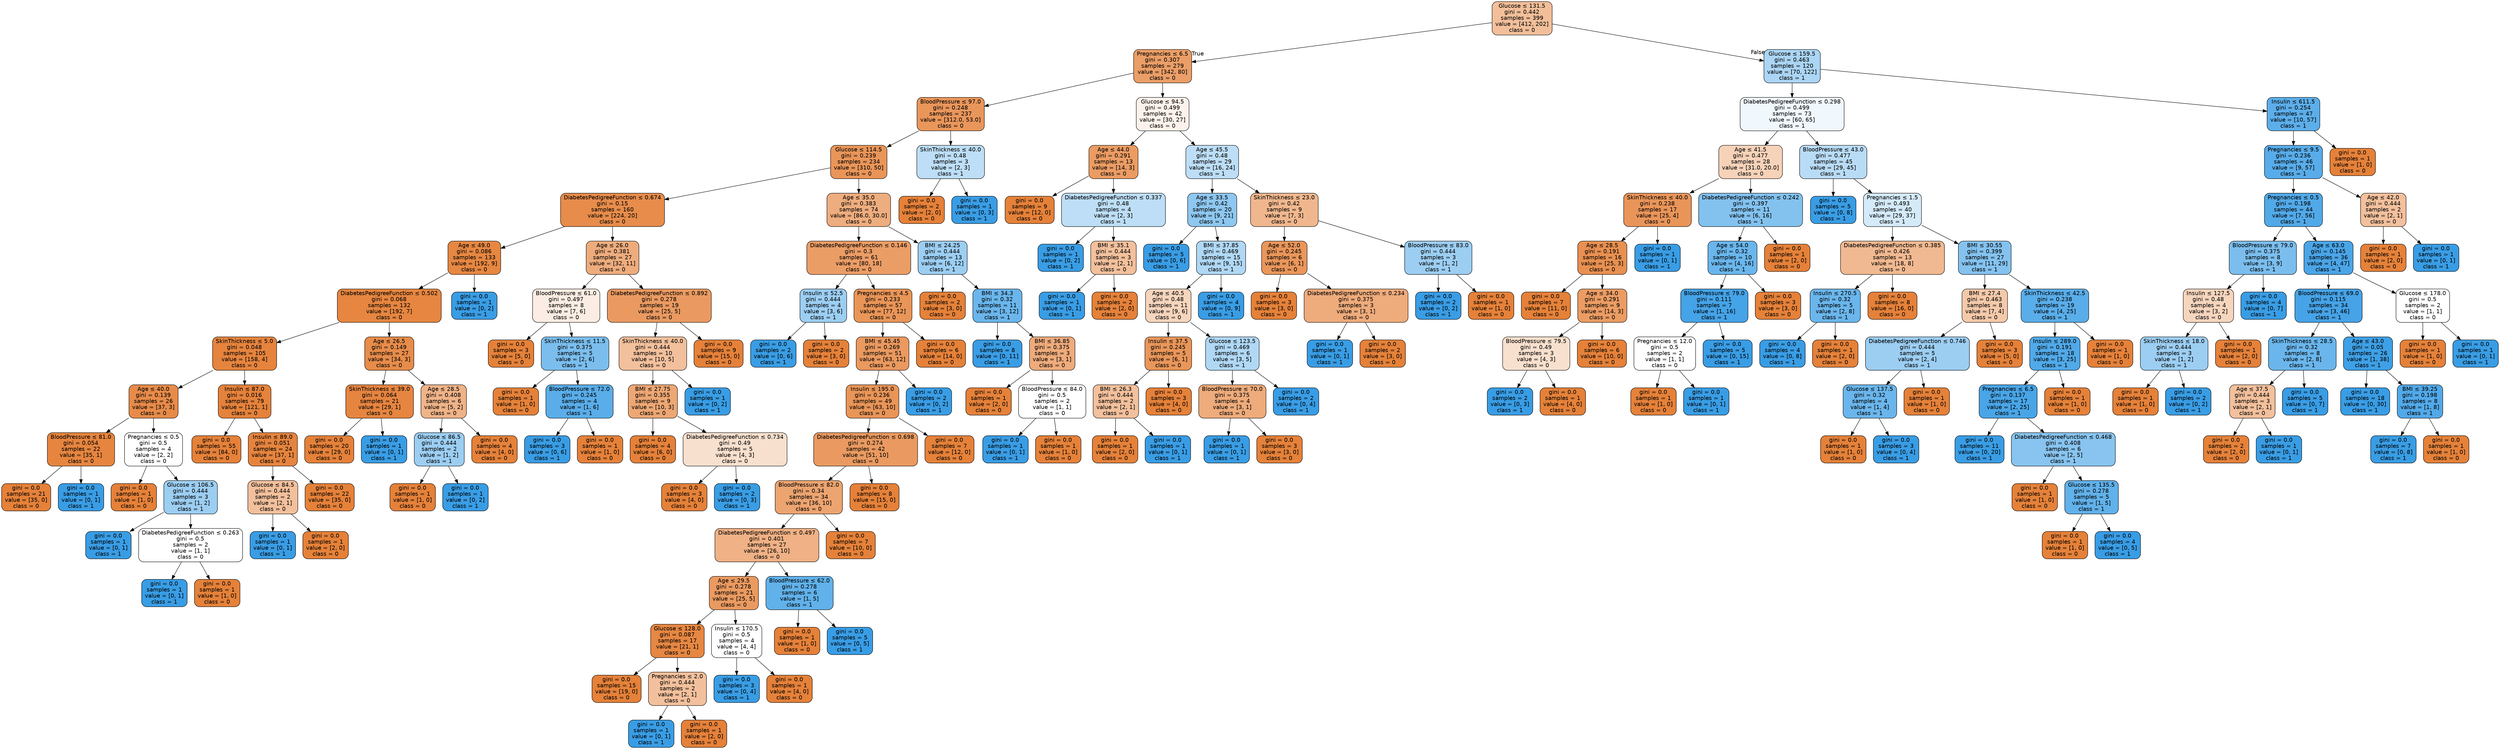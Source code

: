 digraph Tree {
node [shape=box, style="filled, rounded", color="black", fontname="helvetica"] ;
edge [fontname="helvetica"] ;
0 [label=<Glucose &le; 131.5<br/>gini = 0.442<br/>samples = 399<br/>value = [412, 202]<br/>class = 0>, fillcolor="#f2bf9a"] ;
1 [label=<Pregnancies &le; 6.5<br/>gini = 0.307<br/>samples = 279<br/>value = [342, 80]<br/>class = 0>, fillcolor="#eb9e67"] ;
0 -> 1 [labeldistance=2.5, labelangle=45, headlabel="True"] ;
2 [label=<BloodPressure &le; 97.0<br/>gini = 0.248<br/>samples = 237<br/>value = [312.0, 53.0]<br/>class = 0>, fillcolor="#e9965b"] ;
1 -> 2 ;
3 [label=<Glucose &le; 114.5<br/>gini = 0.239<br/>samples = 234<br/>value = [310, 50]<br/>class = 0>, fillcolor="#e99559"] ;
2 -> 3 ;
4 [label=<DiabetesPedigreeFunction &le; 0.674<br/>gini = 0.15<br/>samples = 160<br/>value = [224, 20]<br/>class = 0>, fillcolor="#e78c4b"] ;
3 -> 4 ;
5 [label=<Age &le; 49.0<br/>gini = 0.086<br/>samples = 133<br/>value = [192, 9]<br/>class = 0>, fillcolor="#e68742"] ;
4 -> 5 ;
6 [label=<DiabetesPedigreeFunction &le; 0.502<br/>gini = 0.068<br/>samples = 132<br/>value = [192, 7]<br/>class = 0>, fillcolor="#e68640"] ;
5 -> 6 ;
7 [label=<SkinThickness &le; 5.0<br/>gini = 0.048<br/>samples = 105<br/>value = [158, 4]<br/>class = 0>, fillcolor="#e6843e"] ;
6 -> 7 ;
8 [label=<Age &le; 40.0<br/>gini = 0.139<br/>samples = 26<br/>value = [37, 3]<br/>class = 0>, fillcolor="#e78b49"] ;
7 -> 8 ;
9 [label=<BloodPressure &le; 81.0<br/>gini = 0.054<br/>samples = 22<br/>value = [35, 1]<br/>class = 0>, fillcolor="#e6853f"] ;
8 -> 9 ;
10 [label=<gini = 0.0<br/>samples = 21<br/>value = [35, 0]<br/>class = 0>, fillcolor="#e58139"] ;
9 -> 10 ;
11 [label=<gini = 0.0<br/>samples = 1<br/>value = [0, 1]<br/>class = 1>, fillcolor="#399de5"] ;
9 -> 11 ;
12 [label=<Pregnancies &le; 0.5<br/>gini = 0.5<br/>samples = 4<br/>value = [2, 2]<br/>class = 0>, fillcolor="#ffffff"] ;
8 -> 12 ;
13 [label=<gini = 0.0<br/>samples = 1<br/>value = [1, 0]<br/>class = 0>, fillcolor="#e58139"] ;
12 -> 13 ;
14 [label=<Glucose &le; 106.5<br/>gini = 0.444<br/>samples = 3<br/>value = [1, 2]<br/>class = 1>, fillcolor="#9ccef2"] ;
12 -> 14 ;
15 [label=<gini = 0.0<br/>samples = 1<br/>value = [0, 1]<br/>class = 1>, fillcolor="#399de5"] ;
14 -> 15 ;
16 [label=<DiabetesPedigreeFunction &le; 0.263<br/>gini = 0.5<br/>samples = 2<br/>value = [1, 1]<br/>class = 0>, fillcolor="#ffffff"] ;
14 -> 16 ;
17 [label=<gini = 0.0<br/>samples = 1<br/>value = [0, 1]<br/>class = 1>, fillcolor="#399de5"] ;
16 -> 17 ;
18 [label=<gini = 0.0<br/>samples = 1<br/>value = [1, 0]<br/>class = 0>, fillcolor="#e58139"] ;
16 -> 18 ;
19 [label=<Insulin &le; 87.0<br/>gini = 0.016<br/>samples = 79<br/>value = [121, 1]<br/>class = 0>, fillcolor="#e5823b"] ;
7 -> 19 ;
20 [label=<gini = 0.0<br/>samples = 55<br/>value = [84, 0]<br/>class = 0>, fillcolor="#e58139"] ;
19 -> 20 ;
21 [label=<Insulin &le; 89.0<br/>gini = 0.051<br/>samples = 24<br/>value = [37, 1]<br/>class = 0>, fillcolor="#e6843e"] ;
19 -> 21 ;
22 [label=<Glucose &le; 84.5<br/>gini = 0.444<br/>samples = 2<br/>value = [2, 1]<br/>class = 0>, fillcolor="#f2c09c"] ;
21 -> 22 ;
23 [label=<gini = 0.0<br/>samples = 1<br/>value = [0, 1]<br/>class = 1>, fillcolor="#399de5"] ;
22 -> 23 ;
24 [label=<gini = 0.0<br/>samples = 1<br/>value = [2, 0]<br/>class = 0>, fillcolor="#e58139"] ;
22 -> 24 ;
25 [label=<gini = 0.0<br/>samples = 22<br/>value = [35, 0]<br/>class = 0>, fillcolor="#e58139"] ;
21 -> 25 ;
26 [label=<Age &le; 26.5<br/>gini = 0.149<br/>samples = 27<br/>value = [34, 3]<br/>class = 0>, fillcolor="#e78c4a"] ;
6 -> 26 ;
27 [label=<SkinThickness &le; 39.0<br/>gini = 0.064<br/>samples = 21<br/>value = [29, 1]<br/>class = 0>, fillcolor="#e68540"] ;
26 -> 27 ;
28 [label=<gini = 0.0<br/>samples = 20<br/>value = [29, 0]<br/>class = 0>, fillcolor="#e58139"] ;
27 -> 28 ;
29 [label=<gini = 0.0<br/>samples = 1<br/>value = [0, 1]<br/>class = 1>, fillcolor="#399de5"] ;
27 -> 29 ;
30 [label=<Age &le; 28.5<br/>gini = 0.408<br/>samples = 6<br/>value = [5, 2]<br/>class = 0>, fillcolor="#efb388"] ;
26 -> 30 ;
31 [label=<Glucose &le; 86.5<br/>gini = 0.444<br/>samples = 2<br/>value = [1, 2]<br/>class = 1>, fillcolor="#9ccef2"] ;
30 -> 31 ;
32 [label=<gini = 0.0<br/>samples = 1<br/>value = [1, 0]<br/>class = 0>, fillcolor="#e58139"] ;
31 -> 32 ;
33 [label=<gini = 0.0<br/>samples = 1<br/>value = [0, 2]<br/>class = 1>, fillcolor="#399de5"] ;
31 -> 33 ;
34 [label=<gini = 0.0<br/>samples = 4<br/>value = [4, 0]<br/>class = 0>, fillcolor="#e58139"] ;
30 -> 34 ;
35 [label=<gini = 0.0<br/>samples = 1<br/>value = [0, 2]<br/>class = 1>, fillcolor="#399de5"] ;
5 -> 35 ;
36 [label=<Age &le; 26.0<br/>gini = 0.381<br/>samples = 27<br/>value = [32, 11]<br/>class = 0>, fillcolor="#eeac7d"] ;
4 -> 36 ;
37 [label=<BloodPressure &le; 61.0<br/>gini = 0.497<br/>samples = 8<br/>value = [7, 6]<br/>class = 0>, fillcolor="#fbede3"] ;
36 -> 37 ;
38 [label=<gini = 0.0<br/>samples = 3<br/>value = [5, 0]<br/>class = 0>, fillcolor="#e58139"] ;
37 -> 38 ;
39 [label=<SkinThickness &le; 11.5<br/>gini = 0.375<br/>samples = 5<br/>value = [2, 6]<br/>class = 1>, fillcolor="#7bbeee"] ;
37 -> 39 ;
40 [label=<gini = 0.0<br/>samples = 1<br/>value = [1, 0]<br/>class = 0>, fillcolor="#e58139"] ;
39 -> 40 ;
41 [label=<BloodPressure &le; 72.0<br/>gini = 0.245<br/>samples = 4<br/>value = [1, 6]<br/>class = 1>, fillcolor="#5aade9"] ;
39 -> 41 ;
42 [label=<gini = 0.0<br/>samples = 3<br/>value = [0, 6]<br/>class = 1>, fillcolor="#399de5"] ;
41 -> 42 ;
43 [label=<gini = 0.0<br/>samples = 1<br/>value = [1, 0]<br/>class = 0>, fillcolor="#e58139"] ;
41 -> 43 ;
44 [label=<DiabetesPedigreeFunction &le; 0.892<br/>gini = 0.278<br/>samples = 19<br/>value = [25, 5]<br/>class = 0>, fillcolor="#ea9a61"] ;
36 -> 44 ;
45 [label=<SkinThickness &le; 40.0<br/>gini = 0.444<br/>samples = 10<br/>value = [10, 5]<br/>class = 0>, fillcolor="#f2c09c"] ;
44 -> 45 ;
46 [label=<BMI &le; 27.75<br/>gini = 0.355<br/>samples = 9<br/>value = [10, 3]<br/>class = 0>, fillcolor="#eda774"] ;
45 -> 46 ;
47 [label=<gini = 0.0<br/>samples = 4<br/>value = [6, 0]<br/>class = 0>, fillcolor="#e58139"] ;
46 -> 47 ;
48 [label=<DiabetesPedigreeFunction &le; 0.734<br/>gini = 0.49<br/>samples = 5<br/>value = [4, 3]<br/>class = 0>, fillcolor="#f8e0ce"] ;
46 -> 48 ;
49 [label=<gini = 0.0<br/>samples = 3<br/>value = [4, 0]<br/>class = 0>, fillcolor="#e58139"] ;
48 -> 49 ;
50 [label=<gini = 0.0<br/>samples = 2<br/>value = [0, 3]<br/>class = 1>, fillcolor="#399de5"] ;
48 -> 50 ;
51 [label=<gini = 0.0<br/>samples = 1<br/>value = [0, 2]<br/>class = 1>, fillcolor="#399de5"] ;
45 -> 51 ;
52 [label=<gini = 0.0<br/>samples = 9<br/>value = [15, 0]<br/>class = 0>, fillcolor="#e58139"] ;
44 -> 52 ;
53 [label=<Age &le; 35.0<br/>gini = 0.383<br/>samples = 74<br/>value = [86.0, 30.0]<br/>class = 0>, fillcolor="#eead7e"] ;
3 -> 53 ;
54 [label=<DiabetesPedigreeFunction &le; 0.146<br/>gini = 0.3<br/>samples = 61<br/>value = [80, 18]<br/>class = 0>, fillcolor="#eb9d66"] ;
53 -> 54 ;
55 [label=<Insulin &le; 52.5<br/>gini = 0.444<br/>samples = 4<br/>value = [3, 6]<br/>class = 1>, fillcolor="#9ccef2"] ;
54 -> 55 ;
56 [label=<gini = 0.0<br/>samples = 2<br/>value = [0, 6]<br/>class = 1>, fillcolor="#399de5"] ;
55 -> 56 ;
57 [label=<gini = 0.0<br/>samples = 2<br/>value = [3, 0]<br/>class = 0>, fillcolor="#e58139"] ;
55 -> 57 ;
58 [label=<Pregnancies &le; 4.5<br/>gini = 0.233<br/>samples = 57<br/>value = [77, 12]<br/>class = 0>, fillcolor="#e99558"] ;
54 -> 58 ;
59 [label=<BMI &le; 45.45<br/>gini = 0.269<br/>samples = 51<br/>value = [63, 12]<br/>class = 0>, fillcolor="#ea995f"] ;
58 -> 59 ;
60 [label=<Insulin &le; 195.0<br/>gini = 0.236<br/>samples = 49<br/>value = [63, 10]<br/>class = 0>, fillcolor="#e99558"] ;
59 -> 60 ;
61 [label=<DiabetesPedigreeFunction &le; 0.698<br/>gini = 0.274<br/>samples = 42<br/>value = [51, 10]<br/>class = 0>, fillcolor="#ea9a60"] ;
60 -> 61 ;
62 [label=<BloodPressure &le; 82.0<br/>gini = 0.34<br/>samples = 34<br/>value = [36, 10]<br/>class = 0>, fillcolor="#eca470"] ;
61 -> 62 ;
63 [label=<DiabetesPedigreeFunction &le; 0.497<br/>gini = 0.401<br/>samples = 27<br/>value = [26, 10]<br/>class = 0>, fillcolor="#efb185"] ;
62 -> 63 ;
64 [label=<Age &le; 29.5<br/>gini = 0.278<br/>samples = 21<br/>value = [25, 5]<br/>class = 0>, fillcolor="#ea9a61"] ;
63 -> 64 ;
65 [label=<Glucose &le; 128.0<br/>gini = 0.087<br/>samples = 17<br/>value = [21, 1]<br/>class = 0>, fillcolor="#e68742"] ;
64 -> 65 ;
66 [label=<gini = 0.0<br/>samples = 15<br/>value = [19, 0]<br/>class = 0>, fillcolor="#e58139"] ;
65 -> 66 ;
67 [label=<Pregnancies &le; 2.0<br/>gini = 0.444<br/>samples = 2<br/>value = [2, 1]<br/>class = 0>, fillcolor="#f2c09c"] ;
65 -> 67 ;
68 [label=<gini = 0.0<br/>samples = 1<br/>value = [0, 1]<br/>class = 1>, fillcolor="#399de5"] ;
67 -> 68 ;
69 [label=<gini = 0.0<br/>samples = 1<br/>value = [2, 0]<br/>class = 0>, fillcolor="#e58139"] ;
67 -> 69 ;
70 [label=<Insulin &le; 170.5<br/>gini = 0.5<br/>samples = 4<br/>value = [4, 4]<br/>class = 0>, fillcolor="#ffffff"] ;
64 -> 70 ;
71 [label=<gini = 0.0<br/>samples = 3<br/>value = [0, 4]<br/>class = 1>, fillcolor="#399de5"] ;
70 -> 71 ;
72 [label=<gini = 0.0<br/>samples = 1<br/>value = [4, 0]<br/>class = 0>, fillcolor="#e58139"] ;
70 -> 72 ;
73 [label=<BloodPressure &le; 62.0<br/>gini = 0.278<br/>samples = 6<br/>value = [1, 5]<br/>class = 1>, fillcolor="#61b1ea"] ;
63 -> 73 ;
74 [label=<gini = 0.0<br/>samples = 1<br/>value = [1, 0]<br/>class = 0>, fillcolor="#e58139"] ;
73 -> 74 ;
75 [label=<gini = 0.0<br/>samples = 5<br/>value = [0, 5]<br/>class = 1>, fillcolor="#399de5"] ;
73 -> 75 ;
76 [label=<gini = 0.0<br/>samples = 7<br/>value = [10, 0]<br/>class = 0>, fillcolor="#e58139"] ;
62 -> 76 ;
77 [label=<gini = 0.0<br/>samples = 8<br/>value = [15, 0]<br/>class = 0>, fillcolor="#e58139"] ;
61 -> 77 ;
78 [label=<gini = 0.0<br/>samples = 7<br/>value = [12, 0]<br/>class = 0>, fillcolor="#e58139"] ;
60 -> 78 ;
79 [label=<gini = 0.0<br/>samples = 2<br/>value = [0, 2]<br/>class = 1>, fillcolor="#399de5"] ;
59 -> 79 ;
80 [label=<gini = 0.0<br/>samples = 6<br/>value = [14, 0]<br/>class = 0>, fillcolor="#e58139"] ;
58 -> 80 ;
81 [label=<BMI &le; 24.25<br/>gini = 0.444<br/>samples = 13<br/>value = [6, 12]<br/>class = 1>, fillcolor="#9ccef2"] ;
53 -> 81 ;
82 [label=<gini = 0.0<br/>samples = 2<br/>value = [3, 0]<br/>class = 0>, fillcolor="#e58139"] ;
81 -> 82 ;
83 [label=<BMI &le; 34.3<br/>gini = 0.32<br/>samples = 11<br/>value = [3, 12]<br/>class = 1>, fillcolor="#6ab6ec"] ;
81 -> 83 ;
84 [label=<gini = 0.0<br/>samples = 8<br/>value = [0, 11]<br/>class = 1>, fillcolor="#399de5"] ;
83 -> 84 ;
85 [label=<BMI &le; 36.85<br/>gini = 0.375<br/>samples = 3<br/>value = [3, 1]<br/>class = 0>, fillcolor="#eeab7b"] ;
83 -> 85 ;
86 [label=<gini = 0.0<br/>samples = 1<br/>value = [2, 0]<br/>class = 0>, fillcolor="#e58139"] ;
85 -> 86 ;
87 [label=<BloodPressure &le; 84.0<br/>gini = 0.5<br/>samples = 2<br/>value = [1, 1]<br/>class = 0>, fillcolor="#ffffff"] ;
85 -> 87 ;
88 [label=<gini = 0.0<br/>samples = 1<br/>value = [0, 1]<br/>class = 1>, fillcolor="#399de5"] ;
87 -> 88 ;
89 [label=<gini = 0.0<br/>samples = 1<br/>value = [1, 0]<br/>class = 0>, fillcolor="#e58139"] ;
87 -> 89 ;
90 [label=<SkinThickness &le; 40.0<br/>gini = 0.48<br/>samples = 3<br/>value = [2, 3]<br/>class = 1>, fillcolor="#bddef6"] ;
2 -> 90 ;
91 [label=<gini = 0.0<br/>samples = 2<br/>value = [2, 0]<br/>class = 0>, fillcolor="#e58139"] ;
90 -> 91 ;
92 [label=<gini = 0.0<br/>samples = 1<br/>value = [0, 3]<br/>class = 1>, fillcolor="#399de5"] ;
90 -> 92 ;
93 [label=<Glucose &le; 94.5<br/>gini = 0.499<br/>samples = 42<br/>value = [30, 27]<br/>class = 0>, fillcolor="#fcf2eb"] ;
1 -> 93 ;
94 [label=<Age &le; 44.0<br/>gini = 0.291<br/>samples = 13<br/>value = [14, 3]<br/>class = 0>, fillcolor="#eb9c63"] ;
93 -> 94 ;
95 [label=<gini = 0.0<br/>samples = 9<br/>value = [12, 0]<br/>class = 0>, fillcolor="#e58139"] ;
94 -> 95 ;
96 [label=<DiabetesPedigreeFunction &le; 0.337<br/>gini = 0.48<br/>samples = 4<br/>value = [2, 3]<br/>class = 1>, fillcolor="#bddef6"] ;
94 -> 96 ;
97 [label=<gini = 0.0<br/>samples = 1<br/>value = [0, 2]<br/>class = 1>, fillcolor="#399de5"] ;
96 -> 97 ;
98 [label=<BMI &le; 35.1<br/>gini = 0.444<br/>samples = 3<br/>value = [2, 1]<br/>class = 0>, fillcolor="#f2c09c"] ;
96 -> 98 ;
99 [label=<gini = 0.0<br/>samples = 1<br/>value = [0, 1]<br/>class = 1>, fillcolor="#399de5"] ;
98 -> 99 ;
100 [label=<gini = 0.0<br/>samples = 2<br/>value = [2, 0]<br/>class = 0>, fillcolor="#e58139"] ;
98 -> 100 ;
101 [label=<Age &le; 45.5<br/>gini = 0.48<br/>samples = 29<br/>value = [16, 24]<br/>class = 1>, fillcolor="#bddef6"] ;
93 -> 101 ;
102 [label=<Age &le; 33.5<br/>gini = 0.42<br/>samples = 20<br/>value = [9, 21]<br/>class = 1>, fillcolor="#8ec7f0"] ;
101 -> 102 ;
103 [label=<gini = 0.0<br/>samples = 5<br/>value = [0, 6]<br/>class = 1>, fillcolor="#399de5"] ;
102 -> 103 ;
104 [label=<BMI &le; 37.85<br/>gini = 0.469<br/>samples = 15<br/>value = [9, 15]<br/>class = 1>, fillcolor="#b0d8f5"] ;
102 -> 104 ;
105 [label=<Age &le; 40.5<br/>gini = 0.48<br/>samples = 11<br/>value = [9, 6]<br/>class = 0>, fillcolor="#f6d5bd"] ;
104 -> 105 ;
106 [label=<Insulin &le; 37.5<br/>gini = 0.245<br/>samples = 5<br/>value = [6, 1]<br/>class = 0>, fillcolor="#e9965a"] ;
105 -> 106 ;
107 [label=<BMI &le; 26.3<br/>gini = 0.444<br/>samples = 2<br/>value = [2, 1]<br/>class = 0>, fillcolor="#f2c09c"] ;
106 -> 107 ;
108 [label=<gini = 0.0<br/>samples = 1<br/>value = [2, 0]<br/>class = 0>, fillcolor="#e58139"] ;
107 -> 108 ;
109 [label=<gini = 0.0<br/>samples = 1<br/>value = [0, 1]<br/>class = 1>, fillcolor="#399de5"] ;
107 -> 109 ;
110 [label=<gini = 0.0<br/>samples = 3<br/>value = [4, 0]<br/>class = 0>, fillcolor="#e58139"] ;
106 -> 110 ;
111 [label=<Glucose &le; 123.5<br/>gini = 0.469<br/>samples = 6<br/>value = [3, 5]<br/>class = 1>, fillcolor="#b0d8f5"] ;
105 -> 111 ;
112 [label=<BloodPressure &le; 70.0<br/>gini = 0.375<br/>samples = 4<br/>value = [3, 1]<br/>class = 0>, fillcolor="#eeab7b"] ;
111 -> 112 ;
113 [label=<gini = 0.0<br/>samples = 1<br/>value = [0, 1]<br/>class = 1>, fillcolor="#399de5"] ;
112 -> 113 ;
114 [label=<gini = 0.0<br/>samples = 3<br/>value = [3, 0]<br/>class = 0>, fillcolor="#e58139"] ;
112 -> 114 ;
115 [label=<gini = 0.0<br/>samples = 2<br/>value = [0, 4]<br/>class = 1>, fillcolor="#399de5"] ;
111 -> 115 ;
116 [label=<gini = 0.0<br/>samples = 4<br/>value = [0, 9]<br/>class = 1>, fillcolor="#399de5"] ;
104 -> 116 ;
117 [label=<SkinThickness &le; 23.0<br/>gini = 0.42<br/>samples = 9<br/>value = [7, 3]<br/>class = 0>, fillcolor="#f0b78e"] ;
101 -> 117 ;
118 [label=<Age &le; 52.0<br/>gini = 0.245<br/>samples = 6<br/>value = [6, 1]<br/>class = 0>, fillcolor="#e9965a"] ;
117 -> 118 ;
119 [label=<gini = 0.0<br/>samples = 3<br/>value = [3, 0]<br/>class = 0>, fillcolor="#e58139"] ;
118 -> 119 ;
120 [label=<DiabetesPedigreeFunction &le; 0.234<br/>gini = 0.375<br/>samples = 3<br/>value = [3, 1]<br/>class = 0>, fillcolor="#eeab7b"] ;
118 -> 120 ;
121 [label=<gini = 0.0<br/>samples = 1<br/>value = [0, 1]<br/>class = 1>, fillcolor="#399de5"] ;
120 -> 121 ;
122 [label=<gini = 0.0<br/>samples = 2<br/>value = [3, 0]<br/>class = 0>, fillcolor="#e58139"] ;
120 -> 122 ;
123 [label=<BloodPressure &le; 83.0<br/>gini = 0.444<br/>samples = 3<br/>value = [1, 2]<br/>class = 1>, fillcolor="#9ccef2"] ;
117 -> 123 ;
124 [label=<gini = 0.0<br/>samples = 2<br/>value = [0, 2]<br/>class = 1>, fillcolor="#399de5"] ;
123 -> 124 ;
125 [label=<gini = 0.0<br/>samples = 1<br/>value = [1, 0]<br/>class = 0>, fillcolor="#e58139"] ;
123 -> 125 ;
126 [label=<Glucose &le; 159.5<br/>gini = 0.463<br/>samples = 120<br/>value = [70, 122]<br/>class = 1>, fillcolor="#abd5f4"] ;
0 -> 126 [labeldistance=2.5, labelangle=-45, headlabel="False"] ;
127 [label=<DiabetesPedigreeFunction &le; 0.298<br/>gini = 0.499<br/>samples = 73<br/>value = [60, 65]<br/>class = 1>, fillcolor="#f0f7fd"] ;
126 -> 127 ;
128 [label=<Age &le; 41.5<br/>gini = 0.477<br/>samples = 28<br/>value = [31.0, 20.0]<br/>class = 0>, fillcolor="#f6d2b9"] ;
127 -> 128 ;
129 [label=<SkinThickness &le; 40.0<br/>gini = 0.238<br/>samples = 17<br/>value = [25, 4]<br/>class = 0>, fillcolor="#e99559"] ;
128 -> 129 ;
130 [label=<Age &le; 28.5<br/>gini = 0.191<br/>samples = 16<br/>value = [25, 3]<br/>class = 0>, fillcolor="#e89051"] ;
129 -> 130 ;
131 [label=<gini = 0.0<br/>samples = 7<br/>value = [11, 0]<br/>class = 0>, fillcolor="#e58139"] ;
130 -> 131 ;
132 [label=<Age &le; 34.0<br/>gini = 0.291<br/>samples = 9<br/>value = [14, 3]<br/>class = 0>, fillcolor="#eb9c63"] ;
130 -> 132 ;
133 [label=<BloodPressure &le; 79.5<br/>gini = 0.49<br/>samples = 3<br/>value = [4, 3]<br/>class = 0>, fillcolor="#f8e0ce"] ;
132 -> 133 ;
134 [label=<gini = 0.0<br/>samples = 2<br/>value = [0, 3]<br/>class = 1>, fillcolor="#399de5"] ;
133 -> 134 ;
135 [label=<gini = 0.0<br/>samples = 1<br/>value = [4, 0]<br/>class = 0>, fillcolor="#e58139"] ;
133 -> 135 ;
136 [label=<gini = 0.0<br/>samples = 6<br/>value = [10, 0]<br/>class = 0>, fillcolor="#e58139"] ;
132 -> 136 ;
137 [label=<gini = 0.0<br/>samples = 1<br/>value = [0, 1]<br/>class = 1>, fillcolor="#399de5"] ;
129 -> 137 ;
138 [label=<DiabetesPedigreeFunction &le; 0.242<br/>gini = 0.397<br/>samples = 11<br/>value = [6, 16]<br/>class = 1>, fillcolor="#83c2ef"] ;
128 -> 138 ;
139 [label=<Age &le; 54.0<br/>gini = 0.32<br/>samples = 10<br/>value = [4, 16]<br/>class = 1>, fillcolor="#6ab6ec"] ;
138 -> 139 ;
140 [label=<BloodPressure &le; 79.0<br/>gini = 0.111<br/>samples = 7<br/>value = [1, 16]<br/>class = 1>, fillcolor="#45a3e7"] ;
139 -> 140 ;
141 [label=<Pregnancies &le; 12.0<br/>gini = 0.5<br/>samples = 2<br/>value = [1, 1]<br/>class = 0>, fillcolor="#ffffff"] ;
140 -> 141 ;
142 [label=<gini = 0.0<br/>samples = 1<br/>value = [1, 0]<br/>class = 0>, fillcolor="#e58139"] ;
141 -> 142 ;
143 [label=<gini = 0.0<br/>samples = 1<br/>value = [0, 1]<br/>class = 1>, fillcolor="#399de5"] ;
141 -> 143 ;
144 [label=<gini = 0.0<br/>samples = 5<br/>value = [0, 15]<br/>class = 1>, fillcolor="#399de5"] ;
140 -> 144 ;
145 [label=<gini = 0.0<br/>samples = 3<br/>value = [3, 0]<br/>class = 0>, fillcolor="#e58139"] ;
139 -> 145 ;
146 [label=<gini = 0.0<br/>samples = 1<br/>value = [2, 0]<br/>class = 0>, fillcolor="#e58139"] ;
138 -> 146 ;
147 [label=<BloodPressure &le; 43.0<br/>gini = 0.477<br/>samples = 45<br/>value = [29, 45]<br/>class = 1>, fillcolor="#b9dcf6"] ;
127 -> 147 ;
148 [label=<gini = 0.0<br/>samples = 5<br/>value = [0, 8]<br/>class = 1>, fillcolor="#399de5"] ;
147 -> 148 ;
149 [label=<Pregnancies &le; 1.5<br/>gini = 0.493<br/>samples = 40<br/>value = [29, 37]<br/>class = 1>, fillcolor="#d4eaf9"] ;
147 -> 149 ;
150 [label=<DiabetesPedigreeFunction &le; 0.385<br/>gini = 0.426<br/>samples = 13<br/>value = [18, 8]<br/>class = 0>, fillcolor="#f1b991"] ;
149 -> 150 ;
151 [label=<Insulin &le; 270.5<br/>gini = 0.32<br/>samples = 5<br/>value = [2, 8]<br/>class = 1>, fillcolor="#6ab6ec"] ;
150 -> 151 ;
152 [label=<gini = 0.0<br/>samples = 4<br/>value = [0, 8]<br/>class = 1>, fillcolor="#399de5"] ;
151 -> 152 ;
153 [label=<gini = 0.0<br/>samples = 1<br/>value = [2, 0]<br/>class = 0>, fillcolor="#e58139"] ;
151 -> 153 ;
154 [label=<gini = 0.0<br/>samples = 8<br/>value = [16, 0]<br/>class = 0>, fillcolor="#e58139"] ;
150 -> 154 ;
155 [label=<BMI &le; 30.55<br/>gini = 0.399<br/>samples = 27<br/>value = [11, 29]<br/>class = 1>, fillcolor="#84c2ef"] ;
149 -> 155 ;
156 [label=<BMI &le; 27.4<br/>gini = 0.463<br/>samples = 8<br/>value = [7, 4]<br/>class = 0>, fillcolor="#f4c9aa"] ;
155 -> 156 ;
157 [label=<DiabetesPedigreeFunction &le; 0.746<br/>gini = 0.444<br/>samples = 5<br/>value = [2, 4]<br/>class = 1>, fillcolor="#9ccef2"] ;
156 -> 157 ;
158 [label=<Glucose &le; 137.5<br/>gini = 0.32<br/>samples = 4<br/>value = [1, 4]<br/>class = 1>, fillcolor="#6ab6ec"] ;
157 -> 158 ;
159 [label=<gini = 0.0<br/>samples = 1<br/>value = [1, 0]<br/>class = 0>, fillcolor="#e58139"] ;
158 -> 159 ;
160 [label=<gini = 0.0<br/>samples = 3<br/>value = [0, 4]<br/>class = 1>, fillcolor="#399de5"] ;
158 -> 160 ;
161 [label=<gini = 0.0<br/>samples = 1<br/>value = [1, 0]<br/>class = 0>, fillcolor="#e58139"] ;
157 -> 161 ;
162 [label=<gini = 0.0<br/>samples = 3<br/>value = [5, 0]<br/>class = 0>, fillcolor="#e58139"] ;
156 -> 162 ;
163 [label=<SkinThickness &le; 42.5<br/>gini = 0.238<br/>samples = 19<br/>value = [4, 25]<br/>class = 1>, fillcolor="#59ade9"] ;
155 -> 163 ;
164 [label=<Insulin &le; 289.0<br/>gini = 0.191<br/>samples = 18<br/>value = [3, 25]<br/>class = 1>, fillcolor="#51a9e8"] ;
163 -> 164 ;
165 [label=<Pregnancies &le; 6.5<br/>gini = 0.137<br/>samples = 17<br/>value = [2, 25]<br/>class = 1>, fillcolor="#49a5e7"] ;
164 -> 165 ;
166 [label=<gini = 0.0<br/>samples = 11<br/>value = [0, 20]<br/>class = 1>, fillcolor="#399de5"] ;
165 -> 166 ;
167 [label=<DiabetesPedigreeFunction &le; 0.468<br/>gini = 0.408<br/>samples = 6<br/>value = [2, 5]<br/>class = 1>, fillcolor="#88c4ef"] ;
165 -> 167 ;
168 [label=<gini = 0.0<br/>samples = 1<br/>value = [1, 0]<br/>class = 0>, fillcolor="#e58139"] ;
167 -> 168 ;
169 [label=<Glucose &le; 135.5<br/>gini = 0.278<br/>samples = 5<br/>value = [1, 5]<br/>class = 1>, fillcolor="#61b1ea"] ;
167 -> 169 ;
170 [label=<gini = 0.0<br/>samples = 1<br/>value = [1, 0]<br/>class = 0>, fillcolor="#e58139"] ;
169 -> 170 ;
171 [label=<gini = 0.0<br/>samples = 4<br/>value = [0, 5]<br/>class = 1>, fillcolor="#399de5"] ;
169 -> 171 ;
172 [label=<gini = 0.0<br/>samples = 1<br/>value = [1, 0]<br/>class = 0>, fillcolor="#e58139"] ;
164 -> 172 ;
173 [label=<gini = 0.0<br/>samples = 1<br/>value = [1, 0]<br/>class = 0>, fillcolor="#e58139"] ;
163 -> 173 ;
174 [label=<Insulin &le; 611.5<br/>gini = 0.254<br/>samples = 47<br/>value = [10, 57]<br/>class = 1>, fillcolor="#5caeea"] ;
126 -> 174 ;
175 [label=<Pregnancies &le; 9.5<br/>gini = 0.236<br/>samples = 46<br/>value = [9, 57]<br/>class = 1>, fillcolor="#58ace9"] ;
174 -> 175 ;
176 [label=<Pregnancies &le; 0.5<br/>gini = 0.198<br/>samples = 44<br/>value = [7, 56]<br/>class = 1>, fillcolor="#52a9e8"] ;
175 -> 176 ;
177 [label=<BloodPressure &le; 79.0<br/>gini = 0.375<br/>samples = 8<br/>value = [3, 9]<br/>class = 1>, fillcolor="#7bbeee"] ;
176 -> 177 ;
178 [label=<Insulin &le; 127.5<br/>gini = 0.48<br/>samples = 4<br/>value = [3, 2]<br/>class = 0>, fillcolor="#f6d5bd"] ;
177 -> 178 ;
179 [label=<SkinThickness &le; 18.0<br/>gini = 0.444<br/>samples = 3<br/>value = [1, 2]<br/>class = 1>, fillcolor="#9ccef2"] ;
178 -> 179 ;
180 [label=<gini = 0.0<br/>samples = 1<br/>value = [1, 0]<br/>class = 0>, fillcolor="#e58139"] ;
179 -> 180 ;
181 [label=<gini = 0.0<br/>samples = 2<br/>value = [0, 2]<br/>class = 1>, fillcolor="#399de5"] ;
179 -> 181 ;
182 [label=<gini = 0.0<br/>samples = 1<br/>value = [2, 0]<br/>class = 0>, fillcolor="#e58139"] ;
178 -> 182 ;
183 [label=<gini = 0.0<br/>samples = 4<br/>value = [0, 7]<br/>class = 1>, fillcolor="#399de5"] ;
177 -> 183 ;
184 [label=<Age &le; 63.0<br/>gini = 0.145<br/>samples = 36<br/>value = [4, 47]<br/>class = 1>, fillcolor="#4aa5e7"] ;
176 -> 184 ;
185 [label=<BloodPressure &le; 69.0<br/>gini = 0.115<br/>samples = 34<br/>value = [3, 46]<br/>class = 1>, fillcolor="#46a3e7"] ;
184 -> 185 ;
186 [label=<SkinThickness &le; 28.5<br/>gini = 0.32<br/>samples = 8<br/>value = [2, 8]<br/>class = 1>, fillcolor="#6ab6ec"] ;
185 -> 186 ;
187 [label=<Age &le; 37.5<br/>gini = 0.444<br/>samples = 3<br/>value = [2, 1]<br/>class = 0>, fillcolor="#f2c09c"] ;
186 -> 187 ;
188 [label=<gini = 0.0<br/>samples = 2<br/>value = [2, 0]<br/>class = 0>, fillcolor="#e58139"] ;
187 -> 188 ;
189 [label=<gini = 0.0<br/>samples = 1<br/>value = [0, 1]<br/>class = 1>, fillcolor="#399de5"] ;
187 -> 189 ;
190 [label=<gini = 0.0<br/>samples = 5<br/>value = [0, 7]<br/>class = 1>, fillcolor="#399de5"] ;
186 -> 190 ;
191 [label=<Age &le; 43.0<br/>gini = 0.05<br/>samples = 26<br/>value = [1, 38]<br/>class = 1>, fillcolor="#3ea0e6"] ;
185 -> 191 ;
192 [label=<gini = 0.0<br/>samples = 18<br/>value = [0, 30]<br/>class = 1>, fillcolor="#399de5"] ;
191 -> 192 ;
193 [label=<BMI &le; 39.25<br/>gini = 0.198<br/>samples = 8<br/>value = [1, 8]<br/>class = 1>, fillcolor="#52a9e8"] ;
191 -> 193 ;
194 [label=<gini = 0.0<br/>samples = 7<br/>value = [0, 8]<br/>class = 1>, fillcolor="#399de5"] ;
193 -> 194 ;
195 [label=<gini = 0.0<br/>samples = 1<br/>value = [1, 0]<br/>class = 0>, fillcolor="#e58139"] ;
193 -> 195 ;
196 [label=<Glucose &le; 178.0<br/>gini = 0.5<br/>samples = 2<br/>value = [1, 1]<br/>class = 0>, fillcolor="#ffffff"] ;
184 -> 196 ;
197 [label=<gini = 0.0<br/>samples = 1<br/>value = [1, 0]<br/>class = 0>, fillcolor="#e58139"] ;
196 -> 197 ;
198 [label=<gini = 0.0<br/>samples = 1<br/>value = [0, 1]<br/>class = 1>, fillcolor="#399de5"] ;
196 -> 198 ;
199 [label=<Age &le; 42.0<br/>gini = 0.444<br/>samples = 2<br/>value = [2, 1]<br/>class = 0>, fillcolor="#f2c09c"] ;
175 -> 199 ;
200 [label=<gini = 0.0<br/>samples = 1<br/>value = [2, 0]<br/>class = 0>, fillcolor="#e58139"] ;
199 -> 200 ;
201 [label=<gini = 0.0<br/>samples = 1<br/>value = [0, 1]<br/>class = 1>, fillcolor="#399de5"] ;
199 -> 201 ;
202 [label=<gini = 0.0<br/>samples = 1<br/>value = [1, 0]<br/>class = 0>, fillcolor="#e58139"] ;
174 -> 202 ;
}